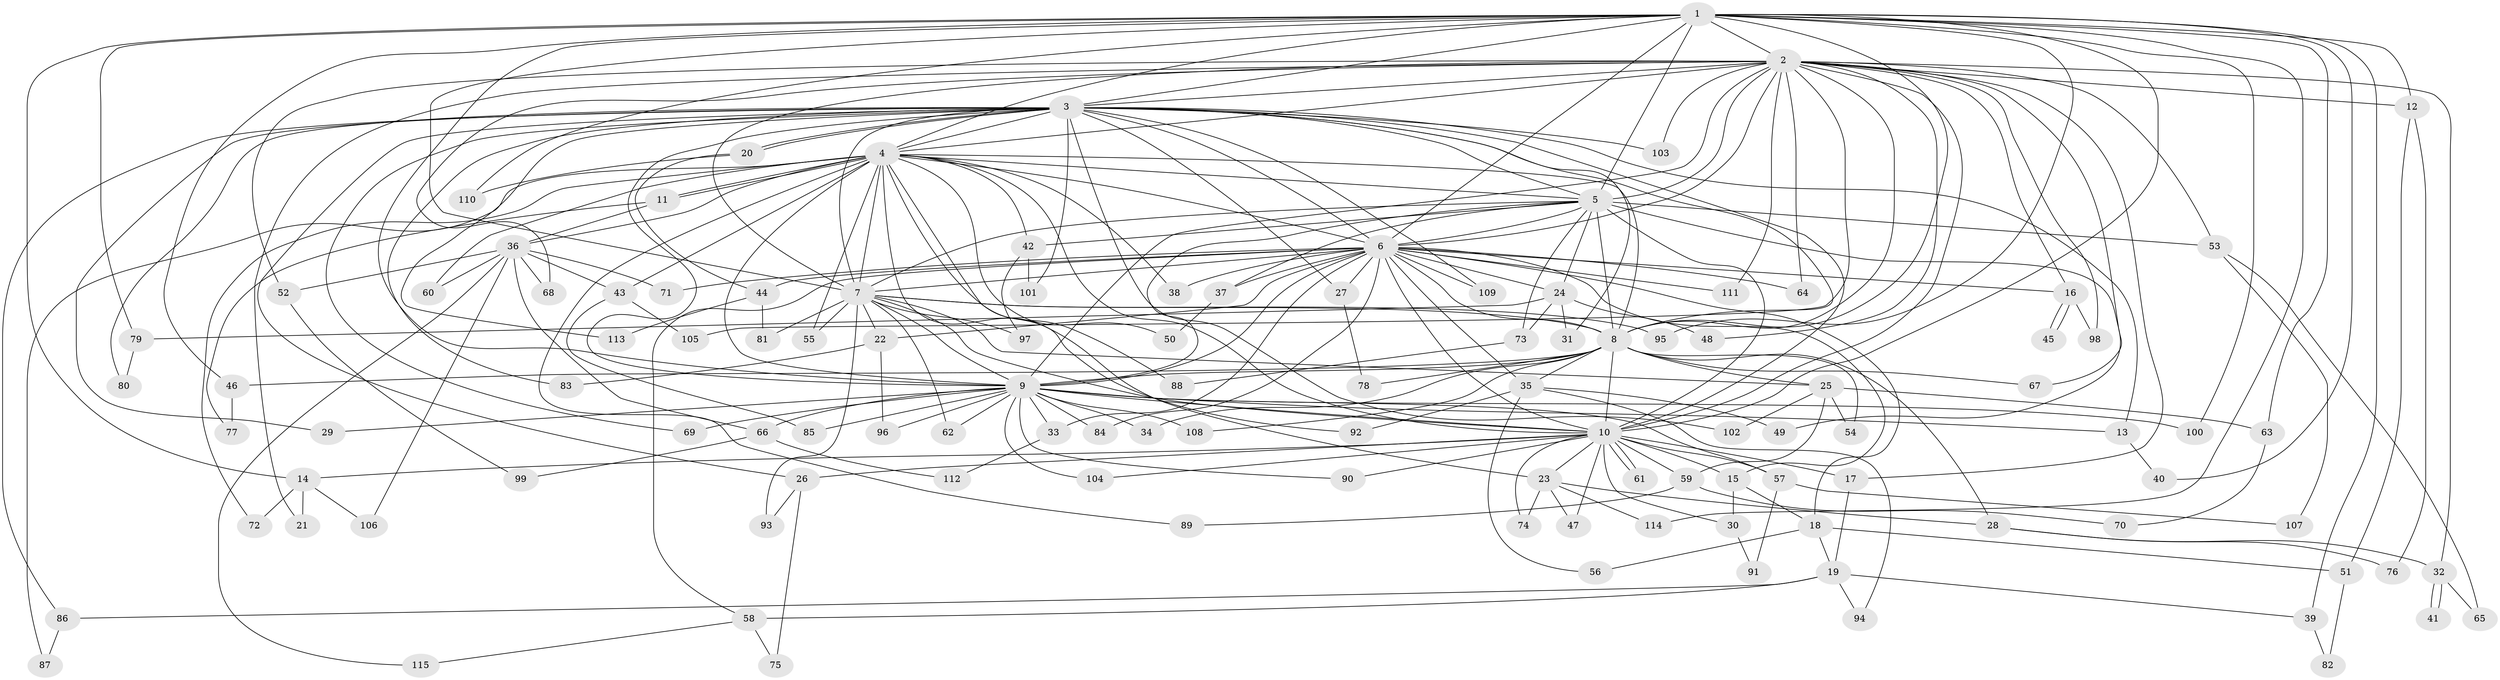 // coarse degree distribution, {31: 0.01098901098901099, 23: 0.02197802197802198, 22: 0.02197802197802198, 16: 0.02197802197802198, 24: 0.01098901098901099, 17: 0.01098901098901099, 4: 0.13186813186813187, 3: 0.15384615384615385, 5: 0.01098901098901099, 8: 0.01098901098901099, 2: 0.5164835164835165, 6: 0.04395604395604396, 9: 0.01098901098901099, 1: 0.02197802197802198}
// Generated by graph-tools (version 1.1) at 2025/41/03/06/25 10:41:42]
// undirected, 115 vertices, 255 edges
graph export_dot {
graph [start="1"]
  node [color=gray90,style=filled];
  1;
  2;
  3;
  4;
  5;
  6;
  7;
  8;
  9;
  10;
  11;
  12;
  13;
  14;
  15;
  16;
  17;
  18;
  19;
  20;
  21;
  22;
  23;
  24;
  25;
  26;
  27;
  28;
  29;
  30;
  31;
  32;
  33;
  34;
  35;
  36;
  37;
  38;
  39;
  40;
  41;
  42;
  43;
  44;
  45;
  46;
  47;
  48;
  49;
  50;
  51;
  52;
  53;
  54;
  55;
  56;
  57;
  58;
  59;
  60;
  61;
  62;
  63;
  64;
  65;
  66;
  67;
  68;
  69;
  70;
  71;
  72;
  73;
  74;
  75;
  76;
  77;
  78;
  79;
  80;
  81;
  82;
  83;
  84;
  85;
  86;
  87;
  88;
  89;
  90;
  91;
  92;
  93;
  94;
  95;
  96;
  97;
  98;
  99;
  100;
  101;
  102;
  103;
  104;
  105;
  106;
  107;
  108;
  109;
  110;
  111;
  112;
  113;
  114;
  115;
  1 -- 2;
  1 -- 3;
  1 -- 4;
  1 -- 5;
  1 -- 6;
  1 -- 7;
  1 -- 8;
  1 -- 9;
  1 -- 10;
  1 -- 12;
  1 -- 14;
  1 -- 39;
  1 -- 40;
  1 -- 46;
  1 -- 63;
  1 -- 79;
  1 -- 95;
  1 -- 100;
  1 -- 110;
  1 -- 114;
  2 -- 3;
  2 -- 4;
  2 -- 5;
  2 -- 6;
  2 -- 7;
  2 -- 8;
  2 -- 9;
  2 -- 10;
  2 -- 12;
  2 -- 16;
  2 -- 17;
  2 -- 21;
  2 -- 32;
  2 -- 48;
  2 -- 52;
  2 -- 53;
  2 -- 64;
  2 -- 67;
  2 -- 68;
  2 -- 98;
  2 -- 103;
  2 -- 105;
  2 -- 111;
  3 -- 4;
  3 -- 5;
  3 -- 6;
  3 -- 7;
  3 -- 8;
  3 -- 9;
  3 -- 10;
  3 -- 13;
  3 -- 20;
  3 -- 20;
  3 -- 26;
  3 -- 27;
  3 -- 29;
  3 -- 31;
  3 -- 69;
  3 -- 80;
  3 -- 83;
  3 -- 86;
  3 -- 101;
  3 -- 102;
  3 -- 103;
  3 -- 109;
  3 -- 113;
  4 -- 5;
  4 -- 6;
  4 -- 7;
  4 -- 8;
  4 -- 9;
  4 -- 10;
  4 -- 11;
  4 -- 11;
  4 -- 23;
  4 -- 36;
  4 -- 38;
  4 -- 42;
  4 -- 43;
  4 -- 50;
  4 -- 55;
  4 -- 60;
  4 -- 72;
  4 -- 87;
  4 -- 88;
  4 -- 89;
  4 -- 92;
  5 -- 6;
  5 -- 7;
  5 -- 8;
  5 -- 9;
  5 -- 10;
  5 -- 24;
  5 -- 37;
  5 -- 42;
  5 -- 49;
  5 -- 53;
  5 -- 73;
  6 -- 7;
  6 -- 8;
  6 -- 9;
  6 -- 10;
  6 -- 15;
  6 -- 16;
  6 -- 18;
  6 -- 22;
  6 -- 24;
  6 -- 27;
  6 -- 33;
  6 -- 35;
  6 -- 37;
  6 -- 38;
  6 -- 44;
  6 -- 58;
  6 -- 64;
  6 -- 71;
  6 -- 84;
  6 -- 109;
  6 -- 111;
  7 -- 8;
  7 -- 9;
  7 -- 10;
  7 -- 22;
  7 -- 25;
  7 -- 55;
  7 -- 62;
  7 -- 81;
  7 -- 93;
  7 -- 95;
  7 -- 97;
  8 -- 9;
  8 -- 10;
  8 -- 25;
  8 -- 28;
  8 -- 34;
  8 -- 35;
  8 -- 46;
  8 -- 54;
  8 -- 67;
  8 -- 78;
  8 -- 108;
  9 -- 10;
  9 -- 13;
  9 -- 29;
  9 -- 33;
  9 -- 34;
  9 -- 57;
  9 -- 62;
  9 -- 66;
  9 -- 69;
  9 -- 84;
  9 -- 85;
  9 -- 90;
  9 -- 96;
  9 -- 100;
  9 -- 104;
  9 -- 108;
  10 -- 14;
  10 -- 15;
  10 -- 17;
  10 -- 23;
  10 -- 26;
  10 -- 30;
  10 -- 47;
  10 -- 57;
  10 -- 59;
  10 -- 61;
  10 -- 61;
  10 -- 74;
  10 -- 90;
  10 -- 104;
  11 -- 36;
  11 -- 77;
  12 -- 51;
  12 -- 76;
  13 -- 40;
  14 -- 21;
  14 -- 72;
  14 -- 106;
  15 -- 18;
  15 -- 30;
  16 -- 45;
  16 -- 45;
  16 -- 98;
  17 -- 19;
  18 -- 19;
  18 -- 51;
  18 -- 56;
  19 -- 39;
  19 -- 58;
  19 -- 86;
  19 -- 94;
  20 -- 44;
  20 -- 110;
  22 -- 83;
  22 -- 96;
  23 -- 28;
  23 -- 47;
  23 -- 74;
  23 -- 114;
  24 -- 31;
  24 -- 48;
  24 -- 73;
  24 -- 79;
  25 -- 54;
  25 -- 59;
  25 -- 63;
  25 -- 102;
  26 -- 75;
  26 -- 93;
  27 -- 78;
  28 -- 32;
  28 -- 76;
  30 -- 91;
  32 -- 41;
  32 -- 41;
  32 -- 65;
  33 -- 112;
  35 -- 49;
  35 -- 56;
  35 -- 92;
  35 -- 94;
  36 -- 43;
  36 -- 52;
  36 -- 60;
  36 -- 66;
  36 -- 68;
  36 -- 71;
  36 -- 106;
  36 -- 115;
  37 -- 50;
  39 -- 82;
  42 -- 97;
  42 -- 101;
  43 -- 85;
  43 -- 105;
  44 -- 81;
  44 -- 113;
  46 -- 77;
  51 -- 82;
  52 -- 99;
  53 -- 65;
  53 -- 107;
  57 -- 91;
  57 -- 107;
  58 -- 75;
  58 -- 115;
  59 -- 70;
  59 -- 89;
  63 -- 70;
  66 -- 99;
  66 -- 112;
  73 -- 88;
  79 -- 80;
  86 -- 87;
}
